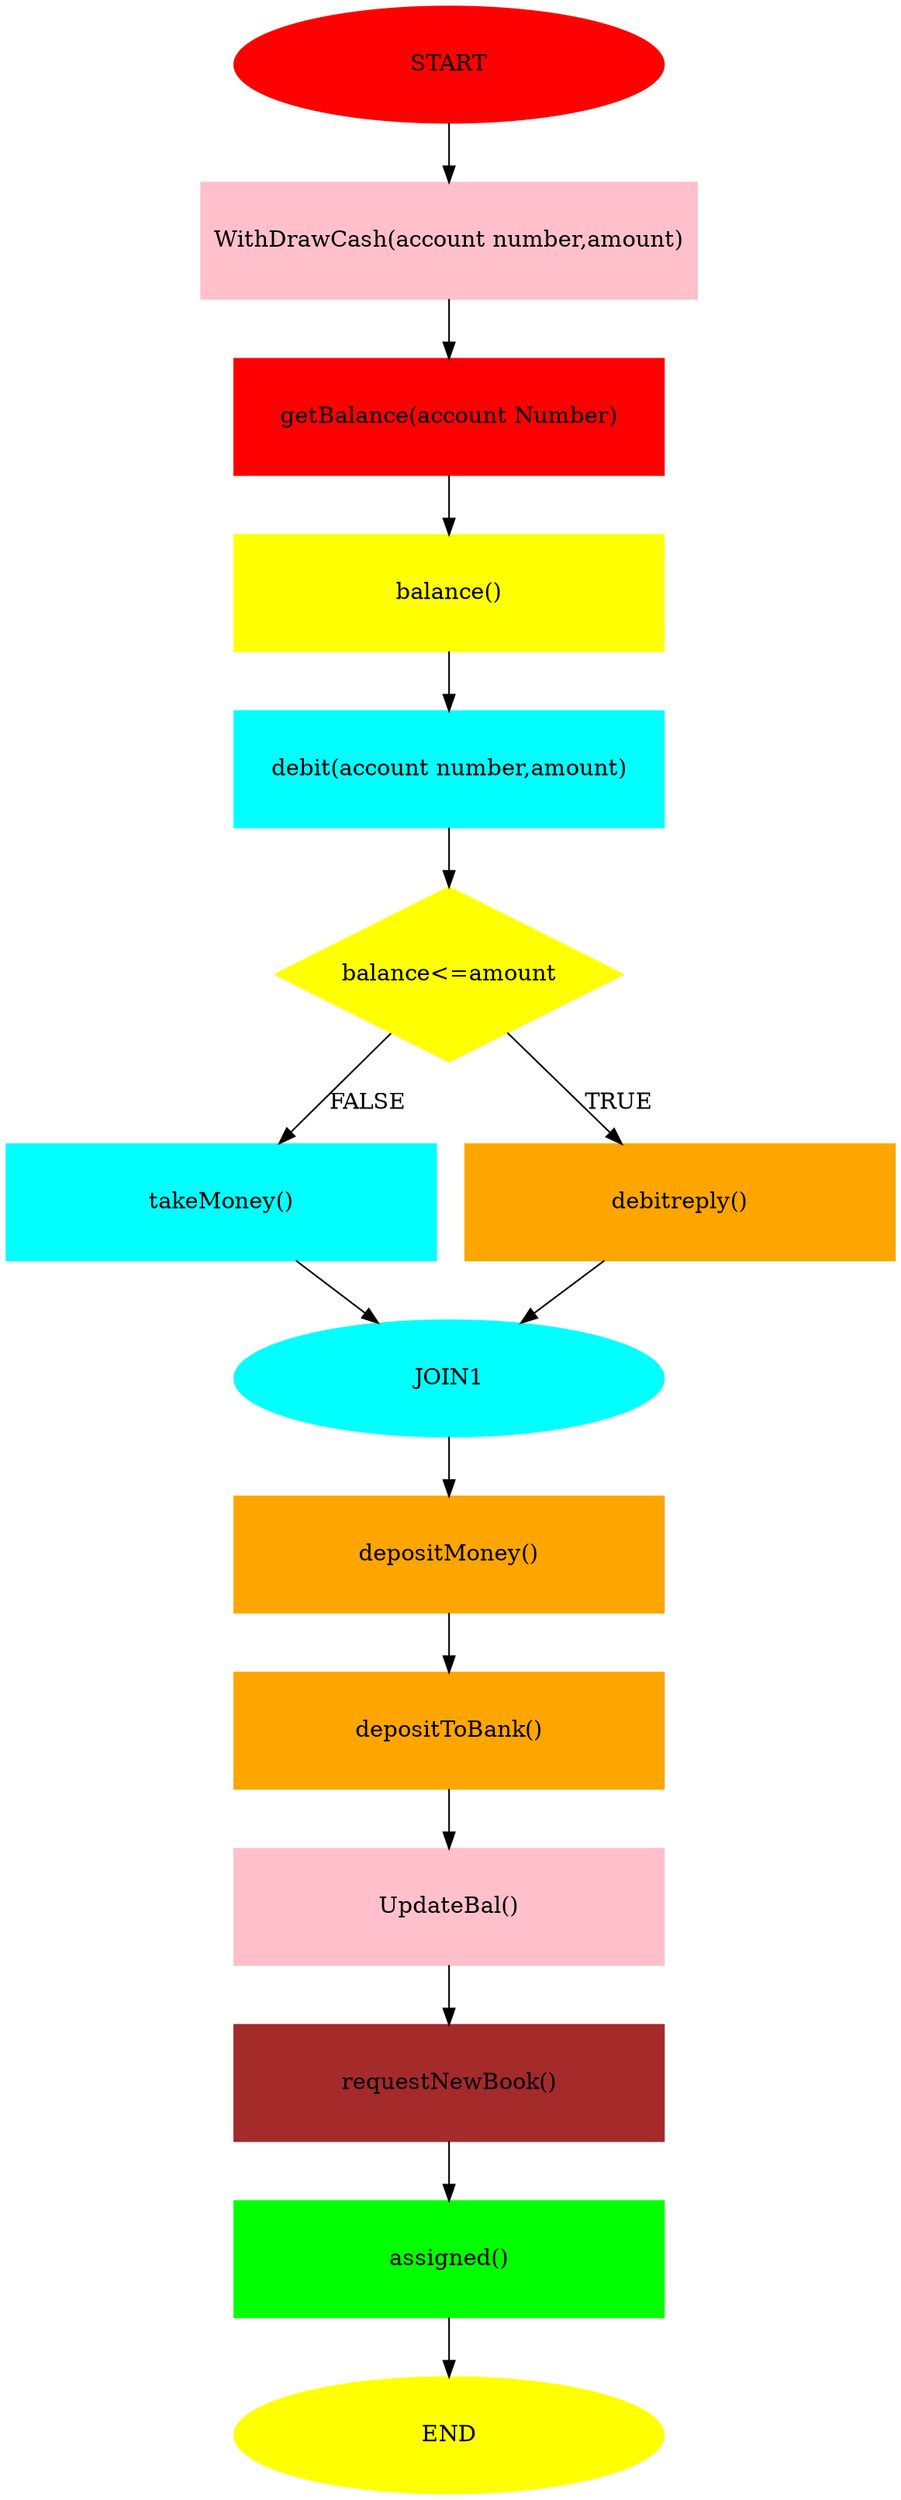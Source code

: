 digraph life_Frag_asy{
 1 [label = "START", pos="580,2380", color="red", style="filled" width="3.7", height="1.0"]
 2  [shape=box label = "WithDrawCash(account number,amount)", pos="580,2210", color="pink", style="filled" width="3.7", height="1.0"]
 3  [shape=box label = "getBalance(account Number)", pos="580,2040", color="red", style="filled" width="3.7", height="1.0"]
 4  [shape=box label = "balance()", pos="580,1870", color="yellow", style="filled" width="3.7", height="1.0"]
 5  [shape=box label = "debit(account number,amount)", pos="580,1700", color="cyan", style="filled" width="3.7", height="1.0"]
 6  [shape=diamond width="2.5", height="1.5"  label = "balance<=amount", pos="580,1530", color="yellow", style="filled" width="2.5", height="1.5"]
 8  [shape=box label = "takeMoney()", pos="580,1360", color="cyan", style="filled" width="3.7", height="1.0"]
 7  [shape=box label = "debitreply()", pos="290,1360", color="orange", style="filled" width="3.7", height="1.0"]
 JOIN1 [label = "JOIN1", pos="870,1360", color="cyan", style="filled" width="3.7", height="1.0"]
 9  [shape=box label = "depositMoney()", pos="580,1190", color="orange", style="filled" width="3.7", height="1.0"]
 10  [shape=box label = "depositToBank()", pos="580,1020", color="orange", style="filled" width="3.7", height="1.0"]
 11  [shape=box label = "UpdateBal()", pos="580,850", color="pink", style="filled" width="3.7", height="1.0"]
 12  [shape=box label = "requestNewBook()", pos="580,680", color="brown", style="filled" width="3.7", height="1.0"]
 13  [shape=box label = "assigned()", pos="580,510", color="green", style="filled" width="3.7", height="1.0"]
 14 [label = "END", pos="580,340", color="yellow", style="filled" width="3.7", height="1.0"]
 1 -> 2 [pos="e,580,2250 580,2380"]
 2 -> 3 [pos="e,580,2080 580,2210"]
 3 -> 4 [pos="e,580,1910 580,2040"]
 4 -> 5 [pos="e,580,1740 580,1870"]
 5 -> 6 [pos="e,580,1590 580,1700"]
 6 -> 7 [label = "TRUE", lp="435,1445", pos="e,290,1400 580,1530"]
 6 -> 8 [label = "FALSE", lp="580,1445", pos="e,580,1400 580,1530"]
 8 -> JOIN1 [pos="e,870,1400 580,1360"]
 7 -> JOIN1 [pos="e,870,1400 290,1360"]
 JOIN1 -> 9 [pos="e,580,1230 870,1360"]
 9 -> 10 [pos="e,580,1060 580,1190"]
 10 -> 11 [pos="e,580,890 580,1020"]
 11 -> 12 [pos="e,580,720 580,850"]
 12 -> 13 [pos="e,580,550 580,680"]
 13 -> 14 [pos="e,580,380 580,510"]
}